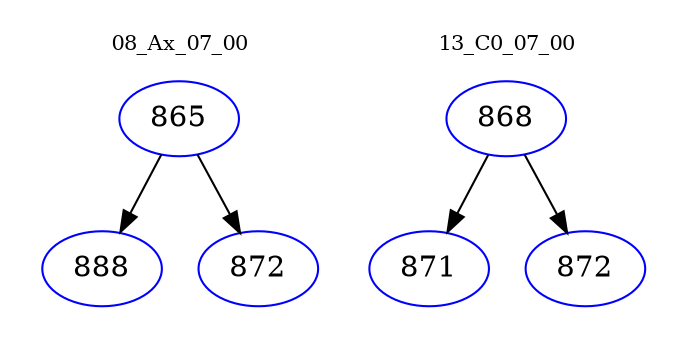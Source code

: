 digraph{
subgraph cluster_0 {
color = white
label = "08_Ax_07_00";
fontsize=10;
T0_865 [label="865", color="blue"]
T0_865 -> T0_888 [color="black"]
T0_888 [label="888", color="blue"]
T0_865 -> T0_872 [color="black"]
T0_872 [label="872", color="blue"]
}
subgraph cluster_1 {
color = white
label = "13_C0_07_00";
fontsize=10;
T1_868 [label="868", color="blue"]
T1_868 -> T1_871 [color="black"]
T1_871 [label="871", color="blue"]
T1_868 -> T1_872 [color="black"]
T1_872 [label="872", color="blue"]
}
}
